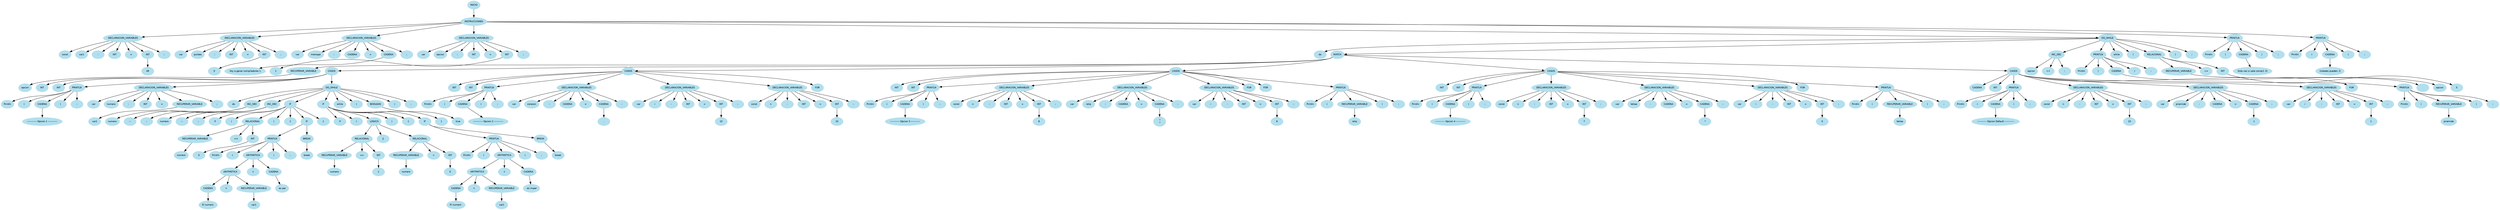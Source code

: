digraph arbolAST{
node [shape=oval, style=filled, color=lightblue2, fontname=Helvetica, fontsize=10];
edge [fontname=Helvetica, fontsize=10];
n0[label="INICIO"];
n1[label="INSTRUCCIONES"];
n0 -> n1;
n2[label="DECLARACION_VARIABLES"];
n1 -> n2;
n3[label="const"];
n2 -> n3;
n4[label="var1"];
n2 -> n4;
n5[label=":"];
n2 -> n5;
n6[label="INT"];
n2 -> n6;
n7[label="="];
n2 -> n7;
n8[label="INT"];
n2 -> n8;
n9[label="49"];
n8 -> n9;
n10[label=";"];
n2 -> n10;
n11[label="DECLARACION_VARIABLES"];
n1 -> n11;
n12[label="var"];
n11 -> n12;
n13[label="punteo"];
n11 -> n13;
n14[label=":"];
n11 -> n14;
n15[label="INT"];
n11 -> n15;
n16[label="="];
n11 -> n16;
n17[label="INT"];
n11 -> n17;
n18[label="0"];
n17 -> n18;
n19[label=";"];
n11 -> n19;
n20[label="DECLARACION_VARIABLES"];
n1 -> n20;
n21[label="var"];
n20 -> n21;
n22[label="mensaje"];
n20 -> n22;
n23[label=":"];
n20 -> n23;
n24[label="CADENA"];
n20 -> n24;
n25[label="="];
n20 -> n25;
n26[label="CADENA"];
n20 -> n26;
n27[label="Voy a ganar compiladores 1"];
n26 -> n27;
n28[label=";"];
n20 -> n28;
n29[label="DECLARACION_VARIABLES"];
n1 -> n29;
n30[label="var"];
n29 -> n30;
n31[label="opcion"];
n29 -> n31;
n32[label=":"];
n29 -> n32;
n33[label="INT"];
n29 -> n33;
n34[label="="];
n29 -> n34;
n35[label="INT"];
n29 -> n35;
n36[label="1"];
n35 -> n36;
n37[label=";"];
n29 -> n37;
n38[label="DO_WHILE"];
n1 -> n38;
n39[label="do"];
n38 -> n39;
n40[label="MATCH"];
n38 -> n40;
n41[label="RECUPERAR_VARIABLE"];
n40 -> n41;
n42[label="opcion"];
n41 -> n42;
n43[label="CASOS"];
n40 -> n43;
n44[label="INT"];
n43 -> n44;
n45[label="INT"];
n43 -> n45;
n46[label="PRINTLN"];
n43 -> n46;
n47[label="Println"];
n46 -> n47;
n48[label="("];
n46 -> n48;
n49[label="CADENA"];
n46 -> n49;
n50[label="----------- Opcion 1 -----------"];
n49 -> n50;
n51[label=")"];
n46 -> n51;
n52[label=";"];
n46 -> n52;
n53[label="DECLARACION_VARIABLES"];
n43 -> n53;
n54[label="var"];
n53 -> n54;
n55[label="numero"];
n53 -> n55;
n56[label=":"];
n53 -> n56;
n57[label="INT"];
n53 -> n57;
n58[label="="];
n53 -> n58;
n59[label="RECUPERAR_VARIABLE"];
n53 -> n59;
n60[label="var1"];
n59 -> n60;
n61[label=";"];
n53 -> n61;
n62[label="DO_WHILE"];
n43 -> n62;
n63[label="do"];
n62 -> n63;
n64[label="INC_DEC"];
n62 -> n64;
n65[label="numero"];
n64 -> n65;
n66[label="--"];
n64 -> n66;
n67[label=";"];
n64 -> n67;
n68[label="INC_DEC"];
n62 -> n68;
n69[label="numero"];
n68 -> n69;
n70[label="--"];
n68 -> n70;
n71[label=";"];
n68 -> n71;
n72[label="IF"];
n62 -> n72;
n73[label="if"];
n72 -> n73;
n74[label="("];
n72 -> n74;
n75[label="RELACIONAL"];
n72 -> n75;
n76[label="RECUPERAR_VARIABLE"];
n75 -> n76;
n77[label="numero"];
n76 -> n77;
n78[label="=="];
n75 -> n78;
n79[label="INT"];
n75 -> n79;
n80[label="0"];
n79 -> n80;
n81[label=")"];
n72 -> n81;
n82[label="{"];
n72 -> n82;
n83[label="IF"];
n72 -> n83;
n84[label="PRINTLN"];
n83 -> n84;
n85[label="Println"];
n84 -> n85;
n86[label="("];
n84 -> n86;
n87[label="ARITMETICA"];
n84 -> n87;
n88[label="ARITMETICA"];
n87 -> n88;
n89[label="CADENA"];
n88 -> n89;
n90[label="El numero "];
n89 -> n90;
n91[label="+"];
n88 -> n91;
n92[label="RECUPERAR_VARIABLE"];
n88 -> n92;
n93[label="var1"];
n92 -> n93;
n94[label="+"];
n87 -> n94;
n95[label="CADENA"];
n87 -> n95;
n96[label=" es par"];
n95 -> n96;
n97[label=")"];
n84 -> n97;
n98[label=";"];
n84 -> n98;
n99[label="BREAK"];
n83 -> n99;
n100[label="break"];
n99 -> n100;
n101[label="}"];
n72 -> n101;
n102[label="IF"];
n62 -> n102;
n103[label="if"];
n102 -> n103;
n104[label="("];
n102 -> n104;
n105[label="LOGICO"];
n102 -> n105;
n106[label="RELACIONAL"];
n105 -> n106;
n107[label="RECUPERAR_VARIABLE"];
n106 -> n107;
n108[label="numero"];
n107 -> n108;
n109[label="=="];
n106 -> n109;
n110[label="INT"];
n106 -> n110;
n111[label="1"];
n110 -> n111;
n112[label="||"];
n105 -> n112;
n113[label="RELACIONAL"];
n105 -> n113;
n114[label="RECUPERAR_VARIABLE"];
n113 -> n114;
n115[label="numero"];
n114 -> n115;
n116[label="<"];
n113 -> n116;
n117[label="INT"];
n113 -> n117;
n118[label="0"];
n117 -> n118;
n119[label=")"];
n102 -> n119;
n120[label="{"];
n102 -> n120;
n121[label="IF"];
n102 -> n121;
n122[label="PRINTLN"];
n121 -> n122;
n123[label="Println"];
n122 -> n123;
n124[label="("];
n122 -> n124;
n125[label="ARITMETICA"];
n122 -> n125;
n126[label="ARITMETICA"];
n125 -> n126;
n127[label="CADENA"];
n126 -> n127;
n128[label="El numero "];
n127 -> n128;
n129[label="+"];
n126 -> n129;
n130[label="RECUPERAR_VARIABLE"];
n126 -> n130;
n131[label="var1"];
n130 -> n131;
n132[label="+"];
n125 -> n132;
n133[label="CADENA"];
n125 -> n133;
n134[label=" es impar"];
n133 -> n134;
n135[label=")"];
n122 -> n135;
n136[label=";"];
n122 -> n136;
n137[label="BREAK"];
n121 -> n137;
n138[label="break"];
n137 -> n138;
n139[label="}"];
n102 -> n139;
n140[label="while"];
n62 -> n140;
n141[label="("];
n62 -> n141;
n142[label="BOOLEAN"];
n62 -> n142;
n143[label="true"];
n142 -> n143;
n144[label=")"];
n62 -> n144;
n145[label=";"];
n62 -> n145;
n146[label="CASOS"];
n40 -> n146;
n147[label="INT"];
n146 -> n147;
n148[label="INT"];
n146 -> n148;
n149[label="PRINTLN"];
n146 -> n149;
n150[label="Println"];
n149 -> n150;
n151[label="("];
n149 -> n151;
n152[label="CADENA"];
n149 -> n152;
n153[label="----------- Opcion 2 -----------"];
n152 -> n153;
n154[label=")"];
n149 -> n154;
n155[label=";"];
n149 -> n155;
n156[label="DECLARACION_VARIABLES"];
n146 -> n156;
n157[label="var"];
n156 -> n157;
n158[label="corazon"];
n156 -> n158;
n159[label=":"];
n156 -> n159;
n160[label="CADENA"];
n156 -> n160;
n161[label="="];
n156 -> n161;
n162[label="CADENA"];
n156 -> n162;
n163[label=". "];
n162 -> n163;
n164[label=";"];
n156 -> n164;
n165[label="DECLARACION_VARIABLES"];
n146 -> n165;
n166[label="var"];
n165 -> n166;
n167[label="i"];
n165 -> n167;
n168[label=":"];
n165 -> n168;
n169[label="INT"];
n165 -> n169;
n170[label="="];
n165 -> n170;
n171[label="INT"];
n165 -> n171;
n172[label="15"];
n171 -> n172;
n173[label=";"];
n165 -> n173;
n174[label="DECLARACION_VARIABLES"];
n146 -> n174;
n175[label="const"];
n174 -> n175;
n176[label="n"];
n174 -> n176;
n177[label=":"];
n174 -> n177;
n178[label="INT"];
n174 -> n178;
n179[label="="];
n174 -> n179;
n180[label="INT"];
n174 -> n180;
n181[label="10"];
n180 -> n181;
n182[label=";"];
n174 -> n182;
n183[label="FOR"];
n146 -> n183;
n184[label="CASOS"];
n40 -> n184;
n185[label="INT"];
n184 -> n185;
n186[label="INT"];
n184 -> n186;
n187[label="PRINTLN"];
n184 -> n187;
n188[label="Println"];
n187 -> n188;
n189[label="("];
n187 -> n189;
n190[label="CADENA"];
n187 -> n190;
n191[label="----------- Opcion 3 -----------"];
n190 -> n191;
n192[label=")"];
n187 -> n192;
n193[label=";"];
n187 -> n193;
n194[label="DECLARACION_VARIABLES"];
n184 -> n194;
n195[label="const"];
n194 -> n195;
n196[label="n"];
n194 -> n196;
n197[label=":"];
n194 -> n197;
n198[label="INT"];
n194 -> n198;
n199[label="="];
n194 -> n199;
n200[label="INT"];
n194 -> n200;
n201[label="8"];
n200 -> n201;
n202[label=";"];
n194 -> n202;
n203[label="DECLARACION_VARIABLES"];
n184 -> n203;
n204[label="var"];
n203 -> n204;
n205[label="reloj"];
n203 -> n205;
n206[label=":"];
n203 -> n206;
n207[label="CADENA"];
n203 -> n207;
n208[label="="];
n203 -> n208;
n209[label="CADENA"];
n203 -> n209;
n210[label=" *\n *\n"];
n209 -> n210;
n211[label=";"];
n203 -> n211;
n212[label="DECLARACION_VARIABLES"];
n184 -> n212;
n213[label="var"];
n212 -> n213;
n214[label="i"];
n212 -> n214;
n215[label=":"];
n212 -> n215;
n216[label="INT"];
n212 -> n216;
n217[label="="];
n212 -> n217;
n218[label="INT"];
n212 -> n218;
n219[label="8"];
n218 -> n219;
n220[label=";"];
n212 -> n220;
n221[label="FOR"];
n184 -> n221;
n222[label="FOR"];
n184 -> n222;
n223[label="PRINTLN"];
n184 -> n223;
n224[label="Println"];
n223 -> n224;
n225[label="("];
n223 -> n225;
n226[label="RECUPERAR_VARIABLE"];
n223 -> n226;
n227[label="reloj"];
n226 -> n227;
n228[label=")"];
n223 -> n228;
n229[label=";"];
n223 -> n229;
n230[label="CASOS"];
n40 -> n230;
n231[label="INT"];
n230 -> n231;
n232[label="INT"];
n230 -> n232;
n233[label="PRINTLN"];
n230 -> n233;
n234[label="Println"];
n233 -> n234;
n235[label="("];
n233 -> n235;
n236[label="CADENA"];
n233 -> n236;
n237[label="----------- Opcion 4 -----------"];
n236 -> n237;
n238[label=")"];
n233 -> n238;
n239[label=";"];
n233 -> n239;
n240[label="DECLARACION_VARIABLES"];
n230 -> n240;
n241[label="const"];
n240 -> n241;
n242[label="n"];
n240 -> n242;
n243[label=":"];
n240 -> n243;
n244[label="INT"];
n240 -> n244;
n245[label="="];
n240 -> n245;
n246[label="INT"];
n240 -> n246;
n247[label="7"];
n246 -> n247;
n248[label=";"];
n240 -> n248;
n249[label="DECLARACION_VARIABLES"];
n230 -> n249;
n250[label="var"];
n249 -> n250;
n251[label="letraa"];
n249 -> n251;
n252[label=":"];
n249 -> n252;
n253[label="CADENA"];
n249 -> n253;
n254[label="="];
n249 -> n254;
n255[label="CADENA"];
n249 -> n255;
n256[label=" *\n"];
n255 -> n256;
n257[label=";"];
n249 -> n257;
n258[label="DECLARACION_VARIABLES"];
n230 -> n258;
n259[label="var"];
n258 -> n259;
n260[label="i"];
n258 -> n260;
n261[label=":"];
n258 -> n261;
n262[label="INT"];
n258 -> n262;
n263[label="="];
n258 -> n263;
n264[label="INT"];
n258 -> n264;
n265[label="0"];
n264 -> n265;
n266[label=";"];
n258 -> n266;
n267[label="FOR"];
n230 -> n267;
n268[label="PRINTLN"];
n230 -> n268;
n269[label="Println"];
n268 -> n269;
n270[label="("];
n268 -> n270;
n271[label="RECUPERAR_VARIABLE"];
n268 -> n271;
n272[label="letraa"];
n271 -> n272;
n273[label=")"];
n268 -> n273;
n274[label=";"];
n268 -> n274;
n275[label="CASOS"];
n40 -> n275;
n276[label="CADENA"];
n275 -> n276;
n277[label="INT"];
n275 -> n277;
n278[label="PRINTLN"];
n275 -> n278;
n279[label="Println"];
n278 -> n279;
n280[label="("];
n278 -> n280;
n281[label="CADENA"];
n278 -> n281;
n282[label="----------- Opcion Default -----------"];
n281 -> n282;
n283[label=")"];
n278 -> n283;
n284[label=";"];
n278 -> n284;
n285[label="DECLARACION_VARIABLES"];
n275 -> n285;
n286[label="const"];
n285 -> n286;
n287[label="n"];
n285 -> n287;
n288[label=":"];
n285 -> n288;
n289[label="INT"];
n285 -> n289;
n290[label="="];
n285 -> n290;
n291[label="INT"];
n285 -> n291;
n292[label="10"];
n291 -> n292;
n293[label=";"];
n285 -> n293;
n294[label="DECLARACION_VARIABLES"];
n275 -> n294;
n295[label="var"];
n294 -> n295;
n296[label="piramide"];
n294 -> n296;
n297[label=":"];
n294 -> n297;
n298[label="CADENA"];
n294 -> n298;
n299[label="="];
n294 -> n299;
n300[label="CADENA"];
n294 -> n300;
n301[label=" 1\n"];
n300 -> n301;
n302[label=";"];
n294 -> n302;
n303[label="DECLARACION_VARIABLES"];
n275 -> n303;
n304[label="var"];
n303 -> n304;
n305[label="i"];
n303 -> n305;
n306[label=":"];
n303 -> n306;
n307[label="INT"];
n303 -> n307;
n308[label="="];
n303 -> n308;
n309[label="INT"];
n303 -> n309;
n310[label="1"];
n309 -> n310;
n311[label=";"];
n303 -> n311;
n312[label="FOR"];
n275 -> n312;
n313[label="PRINTLN"];
n275 -> n313;
n314[label="Println"];
n313 -> n314;
n315[label="("];
n313 -> n315;
n316[label="RECUPERAR_VARIABLE"];
n313 -> n316;
n317[label="piramide"];
n316 -> n317;
n318[label=")"];
n313 -> n318;
n319[label=";"];
n313 -> n319;
n320[label="INC_DEC"];
n38 -> n320;
n321[label="opcion"];
n320 -> n321;
n322[label="++"];
n320 -> n322;
n323[label=";"];
n320 -> n323;
n324[label="PRINTLN"];
n38 -> n324;
n325[label="Println"];
n324 -> n325;
n326[label="("];
n324 -> n326;
n327[label="CADENA"];
n324 -> n327;
n328[label=""];
n327 -> n328;
n329[label=")"];
n324 -> n329;
n330[label=";"];
n324 -> n330;
n331[label="while"];
n38 -> n331;
n332[label="("];
n38 -> n332;
n333[label="RELACIONAL"];
n38 -> n333;
n334[label="RECUPERAR_VARIABLE"];
n333 -> n334;
n335[label="opcion"];
n334 -> n335;
n336[label="<="];
n333 -> n336;
n337[label="INT"];
n333 -> n337;
n338[label="5"];
n337 -> n338;
n339[label=")"];
n38 -> n339;
n340[label=";"];
n38 -> n340;
n341[label="PRINTLN"];
n1 -> n341;
n342[label="Println"];
n341 -> n342;
n343[label="("];
n341 -> n343;
n344[label="CADENA"];
n341 -> n344;
n345[label="Esta vez si sale compi1 :D"];
n344 -> n345;
n346[label=")"];
n341 -> n346;
n347[label=";"];
n341 -> n347;
n348[label="PRINTLN"];
n1 -> n348;
n349[label="Println"];
n348 -> n349;
n350[label="("];
n348 -> n350;
n351[label="CADENA"];
n348 -> n351;
n352[label="Ustedes pueden :3"];
n351 -> n352;
n353[label=")"];
n348 -> n353;
n354[label=";"];
n348 -> n354;
}